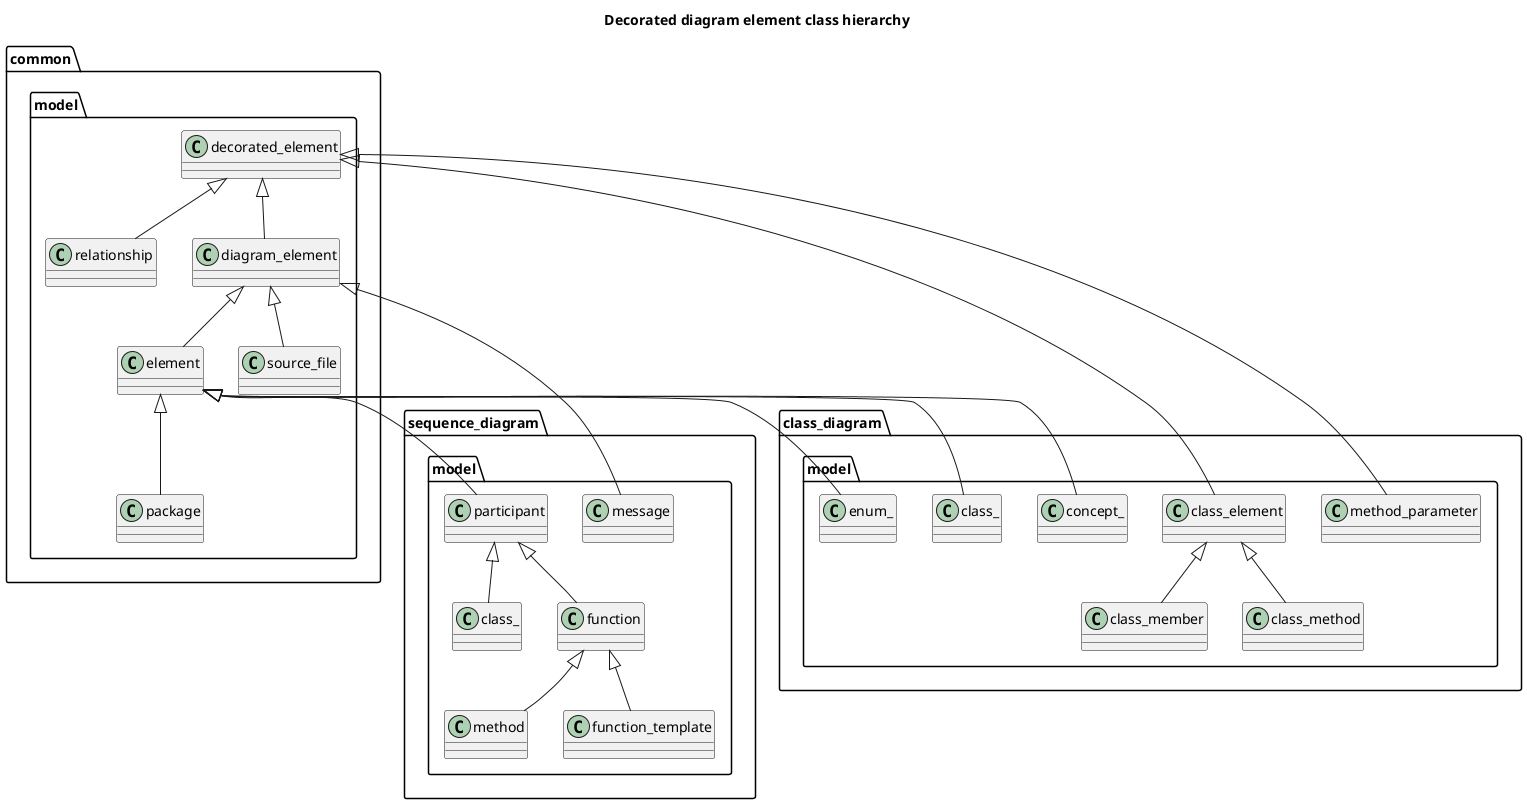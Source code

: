 @startuml
title Decorated diagram element class hierarchy
package [common] as C_0000316605034920222648 {
package [model] as C_0000083721806430512831 {
class "decorated_element" as C_0001117102382624673118
class C_0001117102382624673118 [[classclanguml_1_1common_1_1model_1_1decorated__element.html{Base class for decorated diagram elements}]] {
__
}
class "relationship" as C_0002046336758797367926
class C_0002046336758797367926 [[classclanguml_1_1common_1_1model_1_1relationship.html{Class representing any relationship other than inheritance}]] {
__
}
class "diagram_element" as C_0001073500714379115414
class C_0001073500714379115414 [[classclanguml_1_1common_1_1model_1_1diagram__element.html{Base class for standalone diagram elements.}]] {
__
}
class "element" as C_0002069520381434407937
class C_0002069520381434407937 [[classclanguml_1_1common_1_1model_1_1element.html{Base class for any element qualified by namespace.}]] {
__
}
class "source_file" as C_0000785714713072053129
class C_0000785714713072053129 [[classclanguml_1_1common_1_1model_1_1source__file.html{Diagram element representing some file or directory.}]] {
__
}
class "package" as C_0002143286684830686854
class C_0002143286684830686854 [[classclanguml_1_1common_1_1model_1_1package.html{Diagram element representing namespace or directory package}]] {
__
}
}
}
package [class_diagram] as C_0002240167036201725606 {
package [model] as C_0000897124234964432620 {
class "class_element" as C_0000605866861866358037
class C_0000605866861866358037 [[classclanguml_1_1class__diagram_1_1model_1_1class__element.html{Base class for class elements (e.g. member or method).}]] {
__
}
class "class_member" as C_0001796282762108527255
class C_0001796282762108527255 [[classclanguml_1_1class__diagram_1_1model_1_1class__member.html{Class member model.}]] {
__
}
class "method_parameter" as C_0000605669033368926050
class C_0000605669033368926050 [[classclanguml_1_1class__diagram_1_1model_1_1method__parameter.html{Model of a method parameter.}]] {
__
}
class "class_method" as C_0000204145716468348671
class C_0000204145716468348671 [[classclanguml_1_1class__diagram_1_1model_1_1class__method.html{Class method model.}]] {
__
}
class "class_" as C_0001292034357466653182
class C_0001292034357466653182 [[classclanguml_1_1class__diagram_1_1model_1_1class__.html{Diagram element representing a class or class template.}]] {
__
}
class "enum_" as C_0000724392977093650506
class C_0000724392977093650506 [[classclanguml_1_1class__diagram_1_1model_1_1enum__.html{enum_}]] {
__
}
class "concept_" as C_0001374849051752224500
class C_0001374849051752224500 [[classclanguml_1_1class__diagram_1_1model_1_1concept__.html{Model of C++ concept.}]] {
__
}
}
}
package [sequence_diagram] as C_0001521862840957629236 {
package [model] as C_0002206969880830639264 {
class "participant" as C_0001400215772842495226
class C_0001400215772842495226 [[structclanguml_1_1sequence__diagram_1_1model_1_1participant.html{Base class for various types of sequence diagram participants}]] {
__
}
class "class_" as C_0000885514871619471610
class C_0000885514871619471610 [[structclanguml_1_1sequence__diagram_1_1model_1_1class__.html{Sequence diagram participant representing a class.}]] {
__
}
class "function" as C_0000232638456031681828
class C_0000232638456031681828 [[structclanguml_1_1sequence__diagram_1_1model_1_1function.html{Participant mode representing a free function.}]] {
__
}
class "method" as C_0000817665972547784504
class C_0000817665972547784504 [[structclanguml_1_1sequence__diagram_1_1model_1_1method.html{Participant model representing a method}]] {
__
}
class "function_template" as C_0002280191967493310558
class C_0002280191967493310558 [[structclanguml_1_1sequence__diagram_1_1model_1_1function__template.html{Participant model representing a function template.}]] {
__
}
class "message" as C_0002228653068706235818
class C_0002228653068706235818 [[classclanguml_1_1sequence__diagram_1_1model_1_1message.html{Model of a sequence diagram message.}]] {
__
}
}
}
C_0001117102382624673118 <|-- C_0002046336758797367926
C_0001117102382624673118 <|-- C_0001073500714379115414
C_0001073500714379115414 <|-- C_0002069520381434407937
C_0001073500714379115414 <|-- C_0000785714713072053129
C_0002069520381434407937 <|-- C_0002143286684830686854
C_0001117102382624673118 <|-- C_0000605866861866358037
C_0000605866861866358037 <|-- C_0001796282762108527255
C_0001117102382624673118 <|-- C_0000605669033368926050
C_0000605866861866358037 <|-- C_0000204145716468348671
C_0002069520381434407937 <|-- C_0001292034357466653182
C_0002069520381434407937 <|-- C_0000724392977093650506
C_0002069520381434407937 <|-- C_0001374849051752224500
C_0002069520381434407937 <|-- C_0001400215772842495226
C_0001400215772842495226 <|-- C_0000885514871619471610
C_0001400215772842495226 <|-- C_0000232638456031681828
C_0000232638456031681828 <|-- C_0000817665972547784504
C_0000232638456031681828 <|-- C_0002280191967493310558
C_0001073500714379115414 <|-- C_0002228653068706235818

'Generated with clang-uml, version 0.4.0-7-g8a6b497
'LLVM version Ubuntu clang version 16.0.6 (++20230710042027+7cbf1a259152-1~exp1~20230710162048.105)
@enduml

